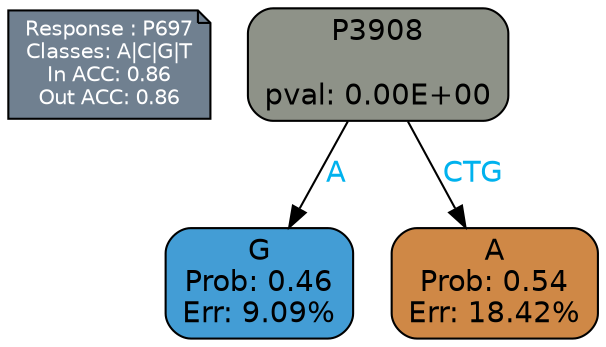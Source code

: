 digraph Tree {
node [shape=box, style="filled, rounded", color="black", fontname=helvetica] ;
graph [ranksep=equally, splines=polylines, bgcolor=transparent, dpi=600] ;
edge [fontname=helvetica] ;
LEGEND [label="Response : P697
Classes: A|C|G|T
In ACC: 0.86
Out ACC: 0.86
",shape=note,align=left,style=filled,fillcolor="slategray",fontcolor="white",fontsize=10];1 [label="P3908

pval: 0.00E+00", fillcolor="#8e9288"] ;
2 [label="G
Prob: 0.46
Err: 9.09%", fillcolor="#439dd5"] ;
3 [label="A
Prob: 0.54
Err: 18.42%", fillcolor="#cf8846"] ;
1 -> 2 [label="A",fontcolor=deepskyblue2] ;
1 -> 3 [label="CTG",fontcolor=deepskyblue2] ;
{rank = same; 2;3;}{rank = same; LEGEND;1;}}